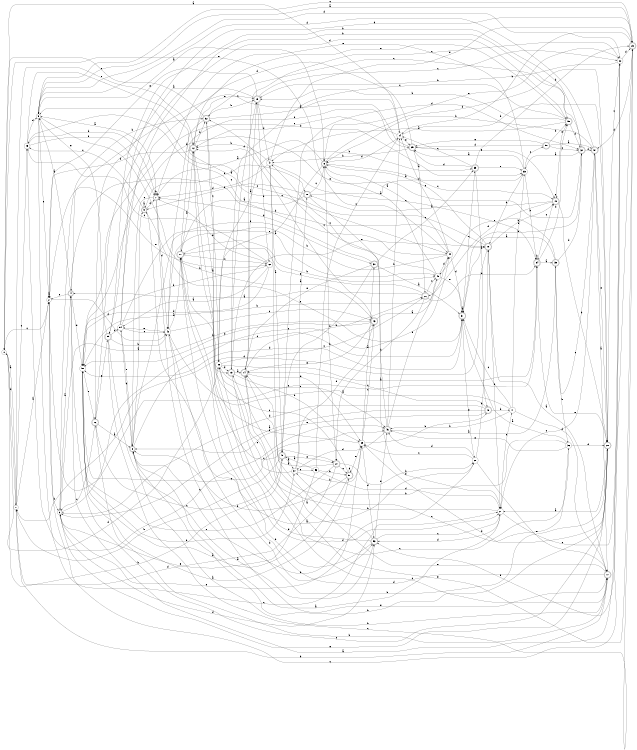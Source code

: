 digraph n49_9 {
__start0 [label="" shape="none"];

rankdir=LR;
size="8,5";

s0 [style="filled", color="black", fillcolor="white" shape="circle", label="0"];
s1 [style="filled", color="black", fillcolor="white" shape="circle", label="1"];
s2 [style="filled", color="black", fillcolor="white" shape="circle", label="2"];
s3 [style="filled", color="black", fillcolor="white" shape="circle", label="3"];
s4 [style="rounded,filled", color="black", fillcolor="white" shape="doublecircle", label="4"];
s5 [style="filled", color="black", fillcolor="white" shape="circle", label="5"];
s6 [style="rounded,filled", color="black", fillcolor="white" shape="doublecircle", label="6"];
s7 [style="rounded,filled", color="black", fillcolor="white" shape="doublecircle", label="7"];
s8 [style="rounded,filled", color="black", fillcolor="white" shape="doublecircle", label="8"];
s9 [style="rounded,filled", color="black", fillcolor="white" shape="doublecircle", label="9"];
s10 [style="rounded,filled", color="black", fillcolor="white" shape="doublecircle", label="10"];
s11 [style="rounded,filled", color="black", fillcolor="white" shape="doublecircle", label="11"];
s12 [style="rounded,filled", color="black", fillcolor="white" shape="doublecircle", label="12"];
s13 [style="rounded,filled", color="black", fillcolor="white" shape="doublecircle", label="13"];
s14 [style="rounded,filled", color="black", fillcolor="white" shape="doublecircle", label="14"];
s15 [style="rounded,filled", color="black", fillcolor="white" shape="doublecircle", label="15"];
s16 [style="rounded,filled", color="black", fillcolor="white" shape="doublecircle", label="16"];
s17 [style="rounded,filled", color="black", fillcolor="white" shape="doublecircle", label="17"];
s18 [style="rounded,filled", color="black", fillcolor="white" shape="doublecircle", label="18"];
s19 [style="rounded,filled", color="black", fillcolor="white" shape="doublecircle", label="19"];
s20 [style="rounded,filled", color="black", fillcolor="white" shape="doublecircle", label="20"];
s21 [style="filled", color="black", fillcolor="white" shape="circle", label="21"];
s22 [style="filled", color="black", fillcolor="white" shape="circle", label="22"];
s23 [style="rounded,filled", color="black", fillcolor="white" shape="doublecircle", label="23"];
s24 [style="filled", color="black", fillcolor="white" shape="circle", label="24"];
s25 [style="rounded,filled", color="black", fillcolor="white" shape="doublecircle", label="25"];
s26 [style="rounded,filled", color="black", fillcolor="white" shape="doublecircle", label="26"];
s27 [style="rounded,filled", color="black", fillcolor="white" shape="doublecircle", label="27"];
s28 [style="filled", color="black", fillcolor="white" shape="circle", label="28"];
s29 [style="filled", color="black", fillcolor="white" shape="circle", label="29"];
s30 [style="rounded,filled", color="black", fillcolor="white" shape="doublecircle", label="30"];
s31 [style="rounded,filled", color="black", fillcolor="white" shape="doublecircle", label="31"];
s32 [style="rounded,filled", color="black", fillcolor="white" shape="doublecircle", label="32"];
s33 [style="filled", color="black", fillcolor="white" shape="circle", label="33"];
s34 [style="rounded,filled", color="black", fillcolor="white" shape="doublecircle", label="34"];
s35 [style="rounded,filled", color="black", fillcolor="white" shape="doublecircle", label="35"];
s36 [style="filled", color="black", fillcolor="white" shape="circle", label="36"];
s37 [style="filled", color="black", fillcolor="white" shape="circle", label="37"];
s38 [style="filled", color="black", fillcolor="white" shape="circle", label="38"];
s39 [style="rounded,filled", color="black", fillcolor="white" shape="doublecircle", label="39"];
s40 [style="rounded,filled", color="black", fillcolor="white" shape="doublecircle", label="40"];
s41 [style="filled", color="black", fillcolor="white" shape="circle", label="41"];
s42 [style="filled", color="black", fillcolor="white" shape="circle", label="42"];
s43 [style="rounded,filled", color="black", fillcolor="white" shape="doublecircle", label="43"];
s44 [style="filled", color="black", fillcolor="white" shape="circle", label="44"];
s45 [style="filled", color="black", fillcolor="white" shape="circle", label="45"];
s46 [style="rounded,filled", color="black", fillcolor="white" shape="doublecircle", label="46"];
s47 [style="filled", color="black", fillcolor="white" shape="circle", label="47"];
s48 [style="rounded,filled", color="black", fillcolor="white" shape="doublecircle", label="48"];
s49 [style="filled", color="black", fillcolor="white" shape="circle", label="49"];
s50 [style="filled", color="black", fillcolor="white" shape="circle", label="50"];
s51 [style="rounded,filled", color="black", fillcolor="white" shape="doublecircle", label="51"];
s52 [style="rounded,filled", color="black", fillcolor="white" shape="doublecircle", label="52"];
s53 [style="rounded,filled", color="black", fillcolor="white" shape="doublecircle", label="53"];
s54 [style="filled", color="black", fillcolor="white" shape="circle", label="54"];
s55 [style="rounded,filled", color="black", fillcolor="white" shape="doublecircle", label="55"];
s56 [style="filled", color="black", fillcolor="white" shape="circle", label="56"];
s57 [style="rounded,filled", color="black", fillcolor="white" shape="doublecircle", label="57"];
s58 [style="rounded,filled", color="black", fillcolor="white" shape="doublecircle", label="58"];
s59 [style="rounded,filled", color="black", fillcolor="white" shape="doublecircle", label="59"];
s60 [style="filled", color="black", fillcolor="white" shape="circle", label="60"];
s0 -> s1 [label="a"];
s0 -> s48 [label="b"];
s0 -> s2 [label="c"];
s0 -> s38 [label="d"];
s0 -> s44 [label="e"];
s1 -> s2 [label="a"];
s1 -> s17 [label="b"];
s1 -> s45 [label="c"];
s1 -> s0 [label="d"];
s1 -> s12 [label="e"];
s2 -> s2 [label="a"];
s2 -> s3 [label="b"];
s2 -> s34 [label="c"];
s2 -> s42 [label="d"];
s2 -> s60 [label="e"];
s3 -> s4 [label="a"];
s3 -> s52 [label="b"];
s3 -> s31 [label="c"];
s3 -> s53 [label="d"];
s3 -> s29 [label="e"];
s4 -> s5 [label="a"];
s4 -> s18 [label="b"];
s4 -> s20 [label="c"];
s4 -> s50 [label="d"];
s4 -> s2 [label="e"];
s5 -> s6 [label="a"];
s5 -> s43 [label="b"];
s5 -> s21 [label="c"];
s5 -> s22 [label="d"];
s5 -> s2 [label="e"];
s6 -> s7 [label="a"];
s6 -> s27 [label="b"];
s6 -> s19 [label="c"];
s6 -> s20 [label="d"];
s6 -> s38 [label="e"];
s7 -> s5 [label="a"];
s7 -> s7 [label="b"];
s7 -> s8 [label="c"];
s7 -> s42 [label="d"];
s7 -> s17 [label="e"];
s8 -> s9 [label="a"];
s8 -> s28 [label="b"];
s8 -> s44 [label="c"];
s8 -> s54 [label="d"];
s8 -> s30 [label="e"];
s9 -> s9 [label="a"];
s9 -> s10 [label="b"];
s9 -> s45 [label="c"];
s9 -> s7 [label="d"];
s9 -> s31 [label="e"];
s10 -> s11 [label="a"];
s10 -> s9 [label="b"];
s10 -> s6 [label="c"];
s10 -> s33 [label="d"];
s10 -> s21 [label="e"];
s11 -> s12 [label="a"];
s11 -> s49 [label="b"];
s11 -> s60 [label="c"];
s11 -> s21 [label="d"];
s11 -> s25 [label="e"];
s12 -> s13 [label="a"];
s12 -> s52 [label="b"];
s12 -> s27 [label="c"];
s12 -> s2 [label="d"];
s12 -> s15 [label="e"];
s13 -> s14 [label="a"];
s13 -> s29 [label="b"];
s13 -> s36 [label="c"];
s13 -> s15 [label="d"];
s13 -> s18 [label="e"];
s14 -> s15 [label="a"];
s14 -> s26 [label="b"];
s14 -> s22 [label="c"];
s14 -> s29 [label="d"];
s14 -> s23 [label="e"];
s15 -> s16 [label="a"];
s15 -> s60 [label="b"];
s15 -> s22 [label="c"];
s15 -> s47 [label="d"];
s15 -> s2 [label="e"];
s16 -> s8 [label="a"];
s16 -> s17 [label="b"];
s16 -> s3 [label="c"];
s16 -> s55 [label="d"];
s16 -> s59 [label="e"];
s17 -> s18 [label="a"];
s17 -> s8 [label="b"];
s17 -> s38 [label="c"];
s17 -> s11 [label="d"];
s17 -> s47 [label="e"];
s18 -> s6 [label="a"];
s18 -> s19 [label="b"];
s18 -> s5 [label="c"];
s18 -> s1 [label="d"];
s18 -> s21 [label="e"];
s19 -> s10 [label="a"];
s19 -> s20 [label="b"];
s19 -> s19 [label="c"];
s19 -> s26 [label="d"];
s19 -> s55 [label="e"];
s20 -> s21 [label="a"];
s20 -> s8 [label="b"];
s20 -> s22 [label="c"];
s20 -> s29 [label="d"];
s20 -> s3 [label="e"];
s21 -> s8 [label="a"];
s21 -> s13 [label="b"];
s21 -> s22 [label="c"];
s21 -> s53 [label="d"];
s21 -> s41 [label="e"];
s22 -> s4 [label="a"];
s22 -> s15 [label="b"];
s22 -> s2 [label="c"];
s22 -> s23 [label="d"];
s22 -> s6 [label="e"];
s23 -> s5 [label="a"];
s23 -> s24 [label="b"];
s23 -> s5 [label="c"];
s23 -> s57 [label="d"];
s23 -> s53 [label="e"];
s24 -> s0 [label="a"];
s24 -> s20 [label="b"];
s24 -> s12 [label="c"];
s24 -> s6 [label="d"];
s24 -> s25 [label="e"];
s25 -> s26 [label="a"];
s25 -> s47 [label="b"];
s25 -> s4 [label="c"];
s25 -> s59 [label="d"];
s25 -> s19 [label="e"];
s26 -> s4 [label="a"];
s26 -> s27 [label="b"];
s26 -> s49 [label="c"];
s26 -> s34 [label="d"];
s26 -> s11 [label="e"];
s27 -> s14 [label="a"];
s27 -> s28 [label="b"];
s27 -> s51 [label="c"];
s27 -> s1 [label="d"];
s27 -> s50 [label="e"];
s28 -> s9 [label="a"];
s28 -> s18 [label="b"];
s28 -> s29 [label="c"];
s28 -> s46 [label="d"];
s28 -> s17 [label="e"];
s29 -> s30 [label="a"];
s29 -> s40 [label="b"];
s29 -> s43 [label="c"];
s29 -> s53 [label="d"];
s29 -> s11 [label="e"];
s30 -> s31 [label="a"];
s30 -> s48 [label="b"];
s30 -> s39 [label="c"];
s30 -> s7 [label="d"];
s30 -> s14 [label="e"];
s31 -> s31 [label="a"];
s31 -> s32 [label="b"];
s31 -> s39 [label="c"];
s31 -> s50 [label="d"];
s31 -> s28 [label="e"];
s32 -> s33 [label="a"];
s32 -> s59 [label="b"];
s32 -> s52 [label="c"];
s32 -> s57 [label="d"];
s32 -> s50 [label="e"];
s33 -> s25 [label="a"];
s33 -> s34 [label="b"];
s33 -> s58 [label="c"];
s33 -> s18 [label="d"];
s33 -> s7 [label="e"];
s34 -> s35 [label="a"];
s34 -> s34 [label="b"];
s34 -> s19 [label="c"];
s34 -> s55 [label="d"];
s34 -> s20 [label="e"];
s35 -> s31 [label="a"];
s35 -> s36 [label="b"];
s35 -> s57 [label="c"];
s35 -> s32 [label="d"];
s35 -> s49 [label="e"];
s36 -> s31 [label="a"];
s36 -> s14 [label="b"];
s36 -> s37 [label="c"];
s36 -> s20 [label="d"];
s36 -> s46 [label="e"];
s37 -> s10 [label="a"];
s37 -> s29 [label="b"];
s37 -> s38 [label="c"];
s37 -> s43 [label="d"];
s37 -> s56 [label="e"];
s38 -> s34 [label="a"];
s38 -> s39 [label="b"];
s38 -> s26 [label="c"];
s38 -> s13 [label="d"];
s38 -> s46 [label="e"];
s39 -> s40 [label="a"];
s39 -> s23 [label="b"];
s39 -> s24 [label="c"];
s39 -> s25 [label="d"];
s39 -> s33 [label="e"];
s40 -> s3 [label="a"];
s40 -> s41 [label="b"];
s40 -> s14 [label="c"];
s40 -> s3 [label="d"];
s40 -> s8 [label="e"];
s41 -> s42 [label="a"];
s41 -> s46 [label="b"];
s41 -> s31 [label="c"];
s41 -> s17 [label="d"];
s41 -> s33 [label="e"];
s42 -> s11 [label="a"];
s42 -> s20 [label="b"];
s42 -> s43 [label="c"];
s42 -> s53 [label="d"];
s42 -> s54 [label="e"];
s43 -> s44 [label="a"];
s43 -> s3 [label="b"];
s43 -> s12 [label="c"];
s43 -> s50 [label="d"];
s43 -> s14 [label="e"];
s44 -> s6 [label="a"];
s44 -> s42 [label="b"];
s44 -> s45 [label="c"];
s44 -> s31 [label="d"];
s44 -> s24 [label="e"];
s45 -> s44 [label="a"];
s45 -> s7 [label="b"];
s45 -> s46 [label="c"];
s45 -> s5 [label="d"];
s45 -> s7 [label="e"];
s46 -> s35 [label="a"];
s46 -> s24 [label="b"];
s46 -> s47 [label="c"];
s46 -> s37 [label="d"];
s46 -> s49 [label="e"];
s47 -> s48 [label="a"];
s47 -> s12 [label="b"];
s47 -> s34 [label="c"];
s47 -> s7 [label="d"];
s47 -> s23 [label="e"];
s48 -> s37 [label="a"];
s48 -> s1 [label="b"];
s48 -> s16 [label="c"];
s48 -> s32 [label="d"];
s48 -> s27 [label="e"];
s49 -> s6 [label="a"];
s49 -> s50 [label="b"];
s49 -> s52 [label="c"];
s49 -> s44 [label="d"];
s49 -> s31 [label="e"];
s50 -> s51 [label="a"];
s50 -> s37 [label="b"];
s50 -> s46 [label="c"];
s50 -> s33 [label="d"];
s50 -> s16 [label="e"];
s51 -> s50 [label="a"];
s51 -> s8 [label="b"];
s51 -> s12 [label="c"];
s51 -> s51 [label="d"];
s51 -> s29 [label="e"];
s52 -> s24 [label="a"];
s52 -> s15 [label="b"];
s52 -> s38 [label="c"];
s52 -> s42 [label="d"];
s52 -> s0 [label="e"];
s53 -> s14 [label="a"];
s53 -> s11 [label="b"];
s53 -> s21 [label="c"];
s53 -> s52 [label="d"];
s53 -> s46 [label="e"];
s54 -> s49 [label="a"];
s54 -> s55 [label="b"];
s54 -> s42 [label="c"];
s54 -> s23 [label="d"];
s54 -> s8 [label="e"];
s55 -> s47 [label="a"];
s55 -> s15 [label="b"];
s55 -> s13 [label="c"];
s55 -> s32 [label="d"];
s55 -> s12 [label="e"];
s56 -> s48 [label="a"];
s56 -> s51 [label="b"];
s56 -> s24 [label="c"];
s56 -> s21 [label="d"];
s56 -> s3 [label="e"];
s57 -> s17 [label="a"];
s57 -> s6 [label="b"];
s57 -> s21 [label="c"];
s57 -> s5 [label="d"];
s57 -> s20 [label="e"];
s58 -> s57 [label="a"];
s58 -> s55 [label="b"];
s58 -> s32 [label="c"];
s58 -> s25 [label="d"];
s58 -> s25 [label="e"];
s59 -> s53 [label="a"];
s59 -> s42 [label="b"];
s59 -> s23 [label="c"];
s59 -> s54 [label="d"];
s59 -> s5 [label="e"];
s60 -> s54 [label="a"];
s60 -> s50 [label="b"];
s60 -> s45 [label="c"];
s60 -> s50 [label="d"];
s60 -> s7 [label="e"];

}